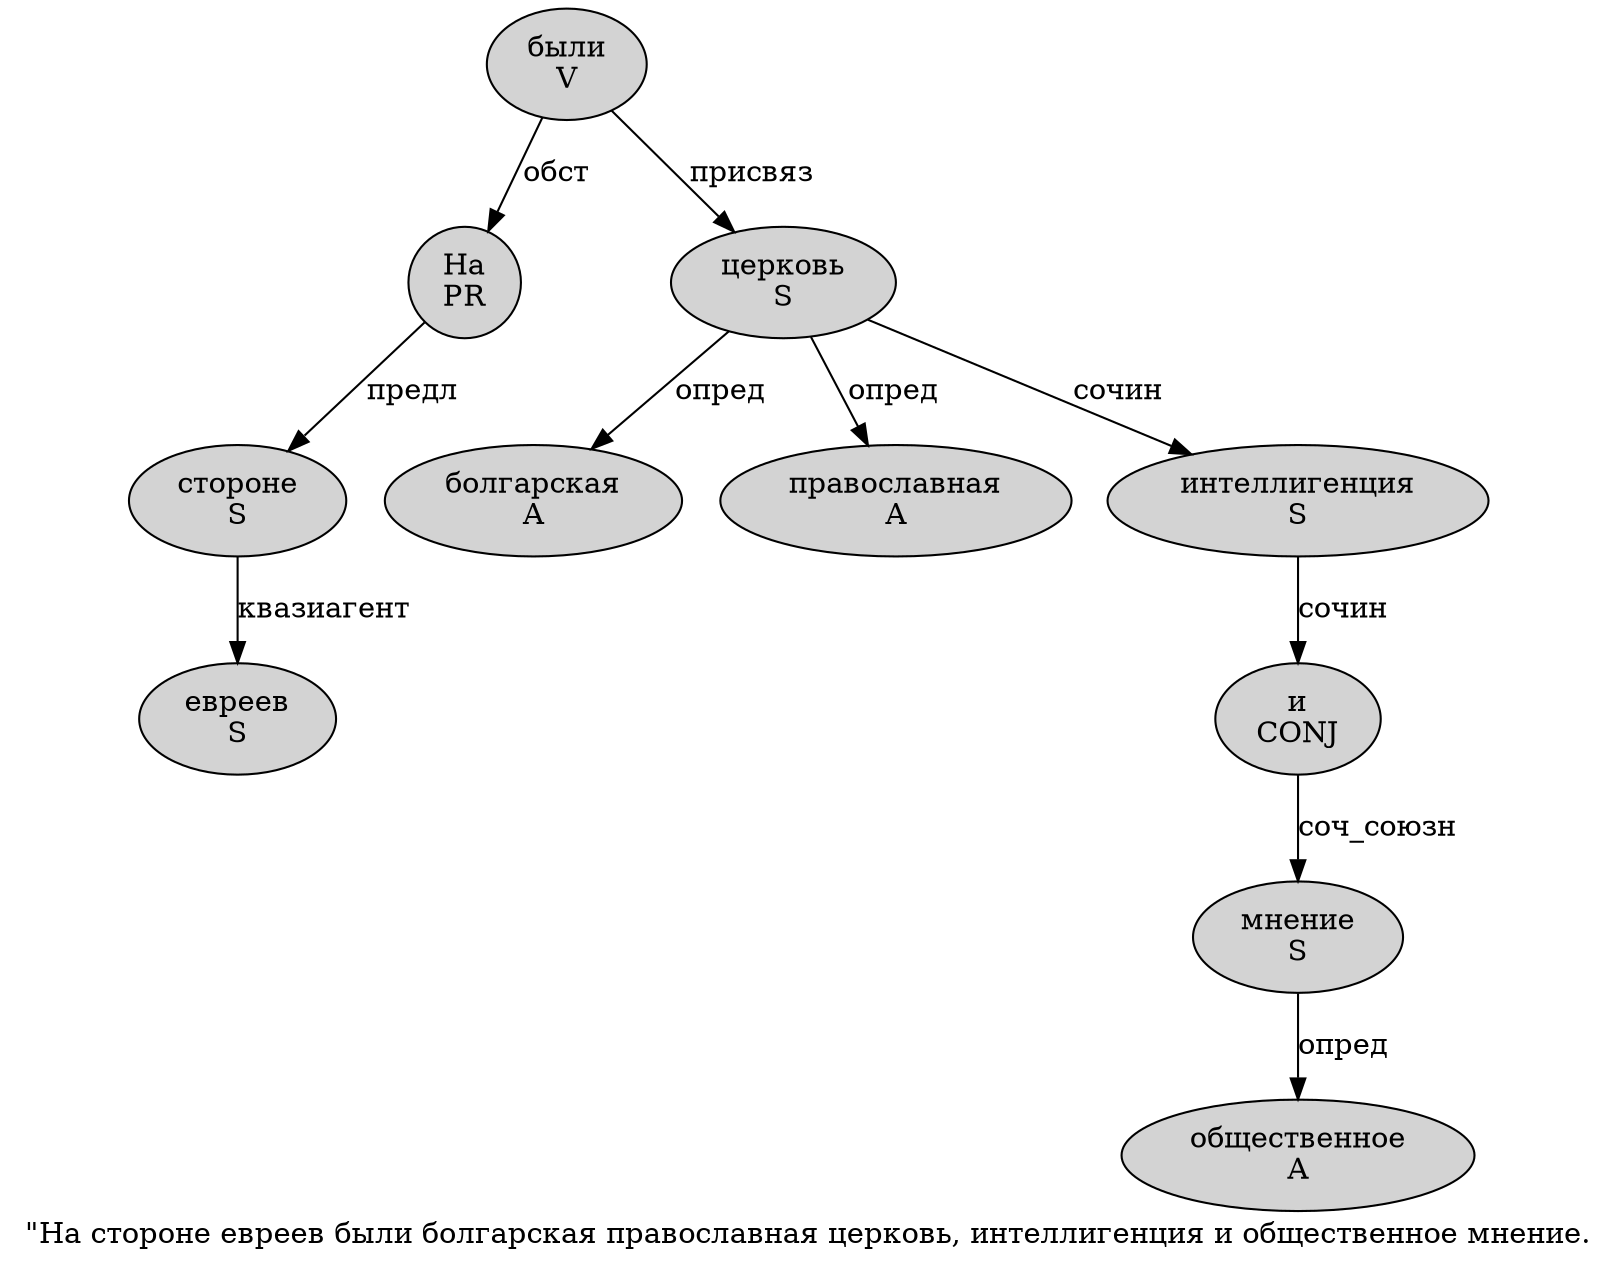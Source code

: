 digraph SENTENCE_1141 {
	graph [label="\"На стороне евреев были болгарская православная церковь, интеллигенция и общественное мнение."]
	node [style=filled]
		1 [label="На
PR" color="" fillcolor=lightgray penwidth=1 shape=ellipse]
		2 [label="стороне
S" color="" fillcolor=lightgray penwidth=1 shape=ellipse]
		3 [label="евреев
S" color="" fillcolor=lightgray penwidth=1 shape=ellipse]
		4 [label="были
V" color="" fillcolor=lightgray penwidth=1 shape=ellipse]
		5 [label="болгарская
A" color="" fillcolor=lightgray penwidth=1 shape=ellipse]
		6 [label="православная
A" color="" fillcolor=lightgray penwidth=1 shape=ellipse]
		7 [label="церковь
S" color="" fillcolor=lightgray penwidth=1 shape=ellipse]
		9 [label="интеллигенция
S" color="" fillcolor=lightgray penwidth=1 shape=ellipse]
		10 [label="и
CONJ" color="" fillcolor=lightgray penwidth=1 shape=ellipse]
		11 [label="общественное
A" color="" fillcolor=lightgray penwidth=1 shape=ellipse]
		12 [label="мнение
S" color="" fillcolor=lightgray penwidth=1 shape=ellipse]
			12 -> 11 [label="опред"]
			7 -> 5 [label="опред"]
			7 -> 6 [label="опред"]
			7 -> 9 [label="сочин"]
			4 -> 1 [label="обст"]
			4 -> 7 [label="присвяз"]
			10 -> 12 [label="соч_союзн"]
			2 -> 3 [label="квазиагент"]
			1 -> 2 [label="предл"]
			9 -> 10 [label="сочин"]
}